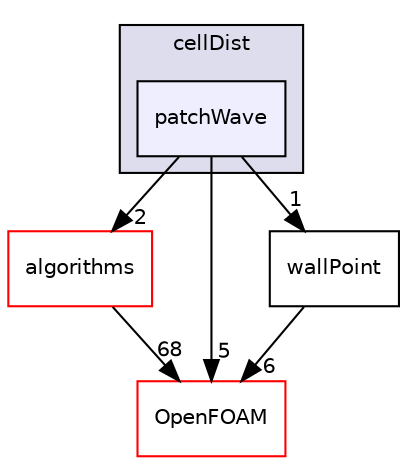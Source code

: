 digraph "src/meshTools/cellDist/patchWave" {
  bgcolor=transparent;
  compound=true
  node [ fontsize="10", fontname="Helvetica"];
  edge [ labelfontsize="10", labelfontname="Helvetica"];
  subgraph clusterdir_8ae854907988b2e3ddeec60c68059dc9 {
    graph [ bgcolor="#ddddee", pencolor="black", label="cellDist" fontname="Helvetica", fontsize="10", URL="dir_8ae854907988b2e3ddeec60c68059dc9.html"]
  dir_f1e5f76302cf6e6b86227a07f843fdb1 [shape=box, label="patchWave", style="filled", fillcolor="#eeeeff", pencolor="black", URL="dir_f1e5f76302cf6e6b86227a07f843fdb1.html"];
  }
  dir_488f81ac1e9f391f7800e42bf7f5bacd [shape=box label="algorithms" color="red" URL="dir_488f81ac1e9f391f7800e42bf7f5bacd.html"];
  dir_c5473ff19b20e6ec4dfe5c310b3778a8 [shape=box label="OpenFOAM" color="red" URL="dir_c5473ff19b20e6ec4dfe5c310b3778a8.html"];
  dir_a4d309da3709f5b7bdc7fbaa47e1f4e0 [shape=box label="wallPoint" URL="dir_a4d309da3709f5b7bdc7fbaa47e1f4e0.html"];
  dir_488f81ac1e9f391f7800e42bf7f5bacd->dir_c5473ff19b20e6ec4dfe5c310b3778a8 [headlabel="68", labeldistance=1.5 headhref="dir_001951_002151.html"];
  dir_a4d309da3709f5b7bdc7fbaa47e1f4e0->dir_c5473ff19b20e6ec4dfe5c310b3778a8 [headlabel="6", labeldistance=1.5 headhref="dir_001987_002151.html"];
  dir_f1e5f76302cf6e6b86227a07f843fdb1->dir_488f81ac1e9f391f7800e42bf7f5bacd [headlabel="2", labeldistance=1.5 headhref="dir_001986_001951.html"];
  dir_f1e5f76302cf6e6b86227a07f843fdb1->dir_c5473ff19b20e6ec4dfe5c310b3778a8 [headlabel="5", labeldistance=1.5 headhref="dir_001986_002151.html"];
  dir_f1e5f76302cf6e6b86227a07f843fdb1->dir_a4d309da3709f5b7bdc7fbaa47e1f4e0 [headlabel="1", labeldistance=1.5 headhref="dir_001986_001987.html"];
}
